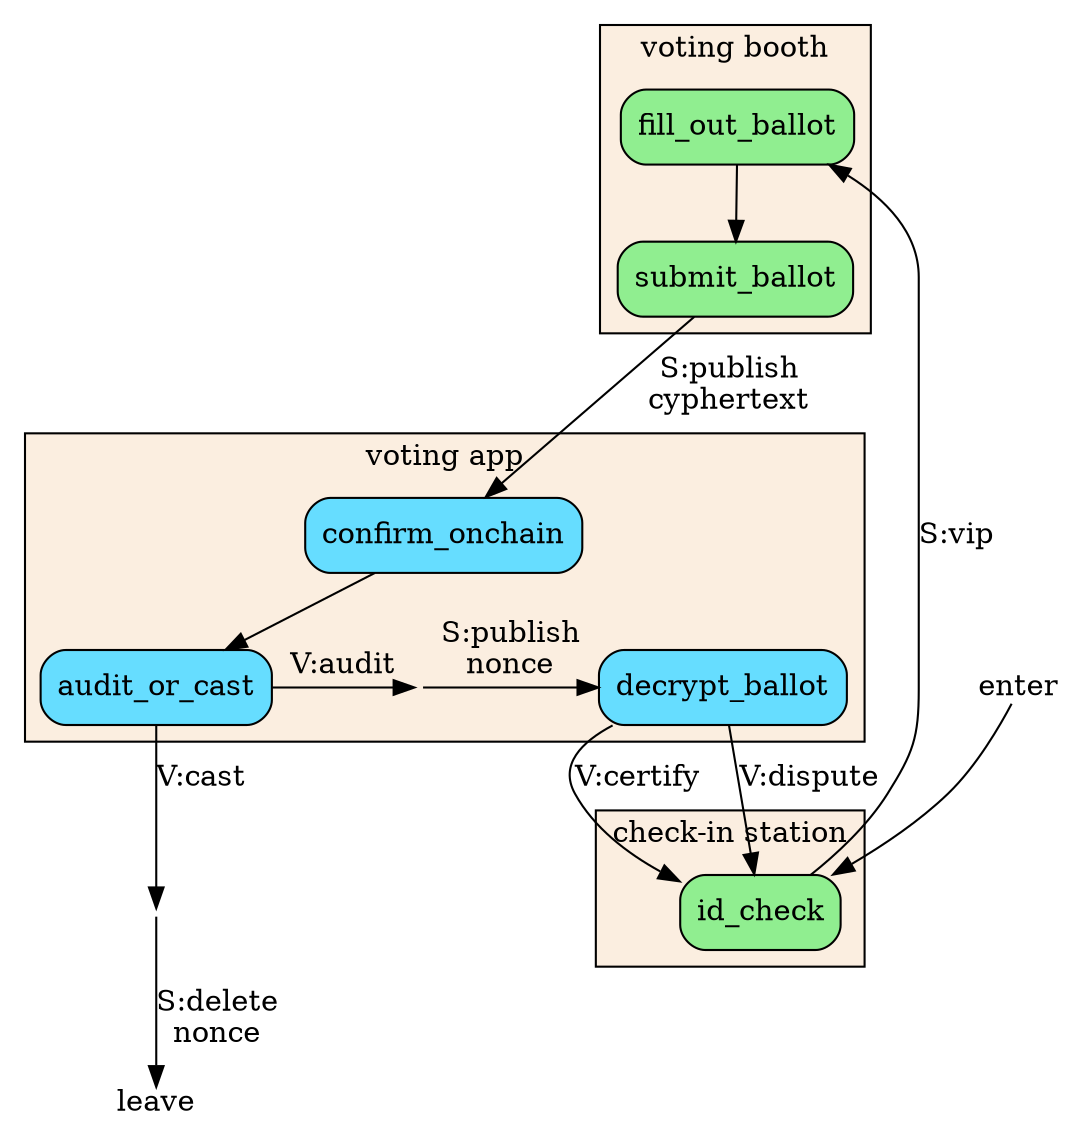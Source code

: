 digraph proposed_workflow {
  rankdir=TB
  bgcolor=transparent
  node [shape=box, style="rounded,filled", fillcolor=lightgreen]
  // edge [color=grey]

  enter [shape=plain,fillcolor=transparent]
  leave [shape=plain,fillcolor=transparent]
  enter -> id_check
  subgraph cluster_checkin {
    label="check-in station"
    bgcolor="#fbeee0"
    // id_check -> mint_vip_nft
    id_check
  }
  subgraph cluster_votingbooth {
    label="voting booth"
    bgcolor="#fbeee0"
    fill_out_ballot
    fill_out_ballot -> submit_ballot
  }
  subgraph cluster_phone {
    label="voting app"
    bgcolor="#fbeee0"
    node [fillcolor="#66ddff"] // blue
    confirm_onchain
    submit_ballot -> confirm_onchain [label="S:publish\ncyphertext"]
    confirm_onchain -> audit_or_cast
    decrypt_ballot
    audit_or_cast
    rank=same {audit_or_cast,decrypt_ballot}
    tmp1 [shape=point,style=invis]
    audit_or_cast -> tmp1 [label="V:audit"]
    tmp1 -> decrypt_ballot [label="S:publish\nnonce"]
    rank=same {audit_or_cast,tmp1,decrypt_ballot}
  }
  // TODO separate post
  // subgraph cluster_checkout {
  //   label="check-out station"
  //   mint_personal_nfts
  // }
  // subgraph cluster_dispute {
  //   label="arbitration"
  //   dispute -> open_ballot_box -> id_check
  // }
  // TODO separate post
  // subgraph cluster_verify {
  //   label="verifier app"
  //   verify_tally -> mint_verifier_nft
  // }
  id_check -> fill_out_ballot [label="S:vip"]
  // audit_or_cast -> mint_personal_nfts [label="cast"]
  tmp2 [shape=point,style=invis]
  audit_or_cast -> tmp2 [label="V:cast"]
  tmp2 -> leave [label="S:delete\nnonce"]
  decrypt_ballot -> id_check [label="V:certify"]
  decrypt_ballot -> id_check [label="V:dispute"]
  // id_check -> mint_personal_nfts [style="dashed"] // leave without voting
  // mint_personal_nfts -> verify_tally
  // mint_personal_nfts -> leave
  // mint_verifier_nft -> leave
}
